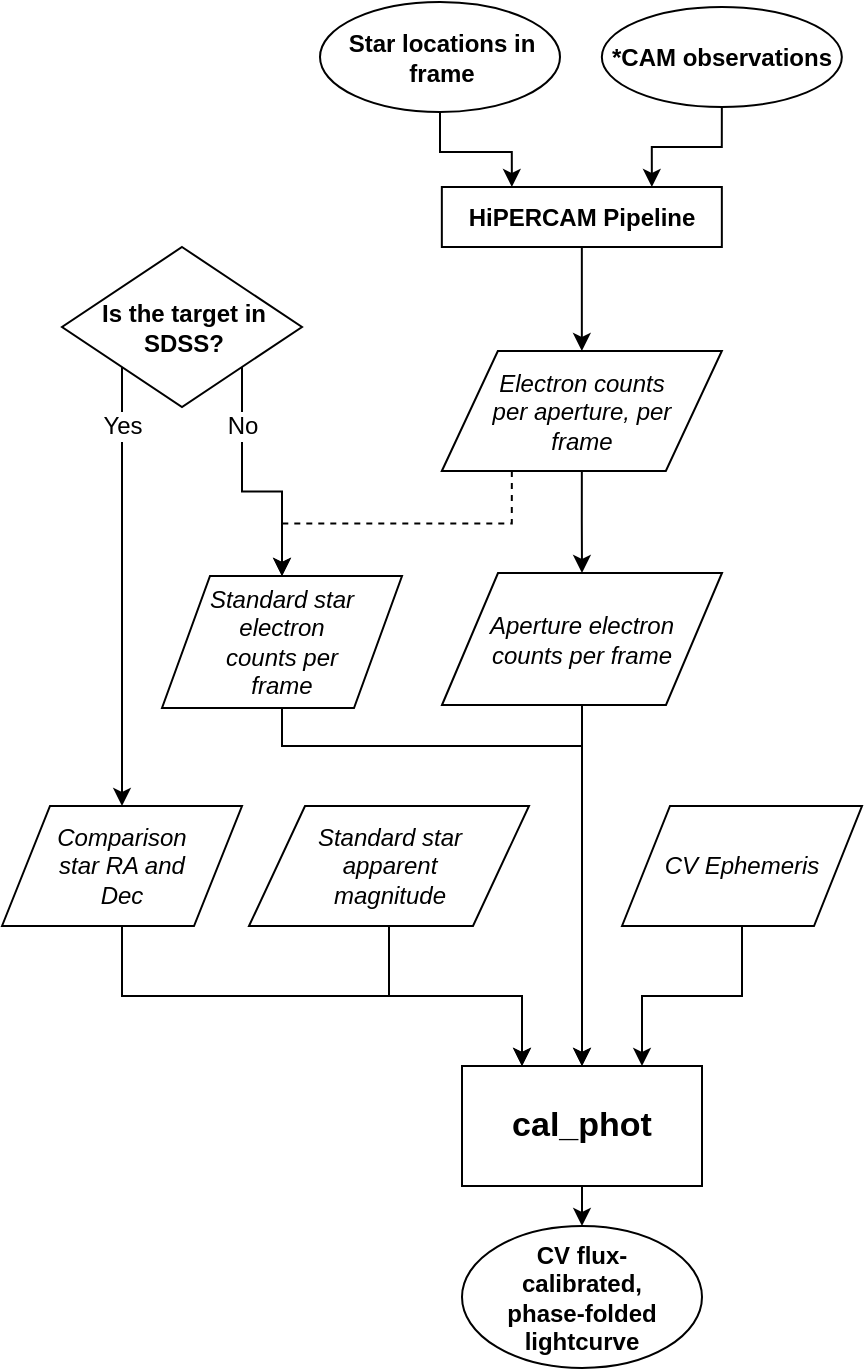 <mxfile version="10.7.7" type="github"><diagram id="pPZuOOPMka07XcGAdjsW" name="Page-1"><mxGraphModel dx="758" dy="541" grid="1" gridSize="10" guides="1" tooltips="1" connect="1" arrows="1" fold="1" page="1" pageScale="1" pageWidth="459" pageHeight="750" math="0" shadow="0"><root><mxCell id="0"/><mxCell id="1" parent="0"/><mxCell id="wBSz0lVfCnDktpfBoMhH-2" style="edgeStyle=orthogonalEdgeStyle;rounded=0;orthogonalLoop=1;jettySize=auto;html=1;exitX=0.5;exitY=1;exitDx=0;exitDy=0;entryX=0.75;entryY=0;entryDx=0;entryDy=0;" edge="1" parent="1" source="wBSz0lVfCnDktpfBoMhH-3" target="wBSz0lVfCnDktpfBoMhH-16"><mxGeometry relative="1" as="geometry"/></mxCell><mxCell id="wBSz0lVfCnDktpfBoMhH-3" value="&lt;b&gt;*CAM observations&lt;/b&gt;" style="ellipse;whiteSpace=wrap;html=1;" vertex="1" parent="1"><mxGeometry x="309.92" y="30.5" width="120" height="50" as="geometry"/></mxCell><mxCell id="wBSz0lVfCnDktpfBoMhH-4" style="edgeStyle=orthogonalEdgeStyle;rounded=0;orthogonalLoop=1;jettySize=auto;html=1;exitX=0.5;exitY=1;exitDx=0;exitDy=0;entryX=0.25;entryY=0;entryDx=0;entryDy=0;" edge="1" parent="1" source="wBSz0lVfCnDktpfBoMhH-5" target="wBSz0lVfCnDktpfBoMhH-16"><mxGeometry relative="1" as="geometry"/></mxCell><mxCell id="wBSz0lVfCnDktpfBoMhH-5" value="&lt;div style=&quot;text-align: center&quot;&gt;&lt;b&gt;Star locations in frame&lt;/b&gt;&lt;/div&gt;" style="ellipse;whiteSpace=wrap;html=1;align=left;" vertex="1" parent="1"><mxGeometry x="169" y="28" width="120" height="55" as="geometry"/></mxCell><mxCell id="wBSz0lVfCnDktpfBoMhH-71" style="edgeStyle=orthogonalEdgeStyle;rounded=0;orthogonalLoop=1;jettySize=auto;html=1;exitX=1;exitY=1;exitDx=0;exitDy=0;entryX=0.5;entryY=0;entryDx=0;entryDy=0;" edge="1" parent="1" source="wBSz0lVfCnDktpfBoMhH-10" target="wBSz0lVfCnDktpfBoMhH-24"><mxGeometry relative="1" as="geometry"/></mxCell><mxCell id="wBSz0lVfCnDktpfBoMhH-72" value="No" style="text;html=1;resizable=0;points=[];align=center;verticalAlign=middle;labelBackgroundColor=#ffffff;" vertex="1" connectable="0" parent="wBSz0lVfCnDktpfBoMhH-71"><mxGeometry x="-0.548" y="-2" relative="1" as="geometry"><mxPoint x="2" y="1" as="offset"/></mxGeometry></mxCell><mxCell id="wBSz0lVfCnDktpfBoMhH-80" style="edgeStyle=orthogonalEdgeStyle;rounded=0;orthogonalLoop=1;jettySize=auto;html=1;exitX=0;exitY=1;exitDx=0;exitDy=0;entryX=0.5;entryY=0;entryDx=0;entryDy=0;" edge="1" parent="1" source="wBSz0lVfCnDktpfBoMhH-10" target="wBSz0lVfCnDktpfBoMhH-79"><mxGeometry relative="1" as="geometry"/></mxCell><mxCell id="wBSz0lVfCnDktpfBoMhH-81" value="Yes" style="text;html=1;resizable=0;points=[];align=center;verticalAlign=middle;labelBackgroundColor=#ffffff;" vertex="1" connectable="0" parent="wBSz0lVfCnDktpfBoMhH-80"><mxGeometry x="-0.719" relative="1" as="geometry"><mxPoint y="-1.5" as="offset"/></mxGeometry></mxCell><mxCell id="wBSz0lVfCnDktpfBoMhH-10" value="&lt;div style=&quot;text-align: center&quot;&gt;&lt;b&gt;Is the target in SDSS?&lt;/b&gt;&lt;/div&gt;" style="rhombus;whiteSpace=wrap;html=1;align=left;" vertex="1" parent="1"><mxGeometry x="40" y="150.5" width="120" height="80" as="geometry"/></mxCell><mxCell id="wBSz0lVfCnDktpfBoMhH-15" style="edgeStyle=orthogonalEdgeStyle;rounded=0;orthogonalLoop=1;jettySize=auto;html=1;exitX=0.5;exitY=1;exitDx=0;exitDy=0;entryX=0.5;entryY=0;entryDx=0;entryDy=0;noEdgeStyle=1;orthogonal=1;" edge="1" parent="1" source="wBSz0lVfCnDktpfBoMhH-16" target="wBSz0lVfCnDktpfBoMhH-20"><mxGeometry relative="1" as="geometry"/></mxCell><mxCell id="wBSz0lVfCnDktpfBoMhH-16" value="&lt;div style=&quot;text-align: center&quot;&gt;&lt;b&gt;HiPERCAM Pipeline&lt;/b&gt;&lt;/div&gt;" style="rounded=0;whiteSpace=wrap;html=1;align=center;" vertex="1" parent="1"><mxGeometry x="229.92" y="120.5" width="140" height="30" as="geometry"/></mxCell><mxCell id="wBSz0lVfCnDktpfBoMhH-17" style="edgeStyle=orthogonalEdgeStyle;rounded=0;orthogonalLoop=1;jettySize=auto;html=1;exitX=0.5;exitY=1;exitDx=0;exitDy=0;" edge="1" parent="1" source="wBSz0lVfCnDktpfBoMhH-20" target="wBSz0lVfCnDktpfBoMhH-27"><mxGeometry relative="1" as="geometry"/></mxCell><mxCell id="wBSz0lVfCnDktpfBoMhH-85" style="edgeStyle=orthogonalEdgeStyle;rounded=0;orthogonalLoop=1;jettySize=auto;html=1;exitX=0.25;exitY=1;exitDx=0;exitDy=0;entryX=0.5;entryY=0;entryDx=0;entryDy=0;dashed=1;" edge="1" parent="1" source="wBSz0lVfCnDktpfBoMhH-20" target="wBSz0lVfCnDktpfBoMhH-24"><mxGeometry relative="1" as="geometry"/></mxCell><mxCell id="wBSz0lVfCnDktpfBoMhH-20" value="&lt;p style=&quot;line-height: 117%&quot;&gt;&lt;/p&gt;&lt;div style=&quot;text-align: left&quot;&gt;&lt;div style=&quot;text-align: center&quot;&gt;&lt;i&gt;Electron counts per aperture, per frame&lt;/i&gt;&lt;/div&gt;&lt;/div&gt;&lt;p&gt;&lt;/p&gt;" style="shape=parallelogram;perimeter=parallelogramPerimeter;whiteSpace=wrap;html=1;align=center;spacingLeft=20;spacingRight=20;" vertex="1" parent="1"><mxGeometry x="229.92" y="202.5" width="140" height="60" as="geometry"/></mxCell><mxCell id="wBSz0lVfCnDktpfBoMhH-77" style="edgeStyle=orthogonalEdgeStyle;rounded=0;orthogonalLoop=1;jettySize=auto;html=1;exitX=0.5;exitY=1;exitDx=0;exitDy=0;entryX=0.5;entryY=0;entryDx=0;entryDy=0;" edge="1" parent="1" source="wBSz0lVfCnDktpfBoMhH-24" target="wBSz0lVfCnDktpfBoMhH-38"><mxGeometry relative="1" as="geometry"><Array as="points"><mxPoint x="150" y="400"/><mxPoint x="300" y="400"/></Array></mxGeometry></mxCell><mxCell id="wBSz0lVfCnDktpfBoMhH-24" value="&lt;i&gt;Standard star electron counts per frame&lt;/i&gt;" style="shape=parallelogram;perimeter=parallelogramPerimeter;whiteSpace=wrap;html=1;align=center;spacingLeft=20;spacingRight=20;" vertex="1" parent="1"><mxGeometry x="90" y="315" width="120" height="66" as="geometry"/></mxCell><mxCell id="wBSz0lVfCnDktpfBoMhH-45" style="edgeStyle=orthogonalEdgeStyle;rounded=0;orthogonalLoop=1;jettySize=auto;html=1;exitX=0.5;exitY=1;exitDx=0;exitDy=0;entryX=0.5;entryY=0;entryDx=0;entryDy=0;" edge="1" parent="1" source="wBSz0lVfCnDktpfBoMhH-27" target="wBSz0lVfCnDktpfBoMhH-38"><mxGeometry relative="1" as="geometry"/></mxCell><mxCell id="wBSz0lVfCnDktpfBoMhH-27" value="&lt;i&gt;Aperture electron counts per frame&lt;/i&gt;" style="shape=parallelogram;perimeter=parallelogramPerimeter;whiteSpace=wrap;html=1;align=center;spacingLeft=20;spacingRight=20;" vertex="1" parent="1"><mxGeometry x="230" y="313.5" width="140" height="66" as="geometry"/></mxCell><mxCell id="wBSz0lVfCnDktpfBoMhH-30" value="&lt;b&gt;CV flux-calibrated, phase-folded lightcurve&lt;/b&gt;" style="ellipse;whiteSpace=wrap;html=1;align=center;spacingLeft=10;spacingRight=10;" vertex="1" parent="1"><mxGeometry x="240" y="640" width="120" height="71" as="geometry"/></mxCell><mxCell id="wBSz0lVfCnDktpfBoMhH-39" style="edgeStyle=orthogonalEdgeStyle;rounded=0;orthogonalLoop=1;jettySize=auto;html=1;exitX=0.5;exitY=1;exitDx=0;exitDy=0;entryX=0.5;entryY=0;entryDx=0;entryDy=0;" edge="1" parent="1" source="wBSz0lVfCnDktpfBoMhH-38" target="wBSz0lVfCnDktpfBoMhH-30"><mxGeometry relative="1" as="geometry"/></mxCell><mxCell id="wBSz0lVfCnDktpfBoMhH-38" value="&lt;font style=&quot;font-size: 17px&quot;&gt;&lt;b&gt;cal_phot&lt;/b&gt;&lt;/font&gt;" style="rounded=0;whiteSpace=wrap;html=1;" vertex="1" parent="1"><mxGeometry x="240" y="560" width="120" height="60" as="geometry"/></mxCell><mxCell id="wBSz0lVfCnDktpfBoMhH-78" style="edgeStyle=orthogonalEdgeStyle;rounded=0;orthogonalLoop=1;jettySize=auto;html=1;exitX=0.5;exitY=1;exitDx=0;exitDy=0;entryX=0.25;entryY=0;entryDx=0;entryDy=0;" edge="1" parent="1" source="wBSz0lVfCnDktpfBoMhH-74" target="wBSz0lVfCnDktpfBoMhH-38"><mxGeometry relative="1" as="geometry"/></mxCell><mxCell id="wBSz0lVfCnDktpfBoMhH-74" value="&lt;i&gt;Standard star apparent magnitude&lt;/i&gt;" style="shape=parallelogram;perimeter=parallelogramPerimeter;whiteSpace=wrap;html=1;spacingLeft=20;spacingRight=20;" vertex="1" parent="1"><mxGeometry x="133.5" y="430" width="140" height="60" as="geometry"/></mxCell><mxCell id="wBSz0lVfCnDktpfBoMhH-82" style="edgeStyle=orthogonalEdgeStyle;rounded=0;orthogonalLoop=1;jettySize=auto;html=1;exitX=0.5;exitY=1;exitDx=0;exitDy=0;entryX=0.25;entryY=0;entryDx=0;entryDy=0;" edge="1" parent="1" source="wBSz0lVfCnDktpfBoMhH-79" target="wBSz0lVfCnDktpfBoMhH-38"><mxGeometry relative="1" as="geometry"/></mxCell><mxCell id="wBSz0lVfCnDktpfBoMhH-79" value="Comparison star RA and Dec" style="shape=parallelogram;perimeter=parallelogramPerimeter;whiteSpace=wrap;html=1;spacingLeft=20;spacingRight=20;fontStyle=2" vertex="1" parent="1"><mxGeometry x="10" y="430" width="120" height="60" as="geometry"/></mxCell><mxCell id="wBSz0lVfCnDktpfBoMhH-84" style="edgeStyle=orthogonalEdgeStyle;rounded=0;orthogonalLoop=1;jettySize=auto;html=1;exitX=0.5;exitY=1;exitDx=0;exitDy=0;entryX=0.75;entryY=0;entryDx=0;entryDy=0;" edge="1" parent="1" source="wBSz0lVfCnDktpfBoMhH-83" target="wBSz0lVfCnDktpfBoMhH-38"><mxGeometry relative="1" as="geometry"/></mxCell><mxCell id="wBSz0lVfCnDktpfBoMhH-83" value="&lt;i&gt;CV Ephemeris&lt;/i&gt;" style="shape=parallelogram;perimeter=parallelogramPerimeter;whiteSpace=wrap;html=1;" vertex="1" parent="1"><mxGeometry x="320" y="430" width="120" height="60" as="geometry"/></mxCell></root></mxGraphModel></diagram></mxfile>